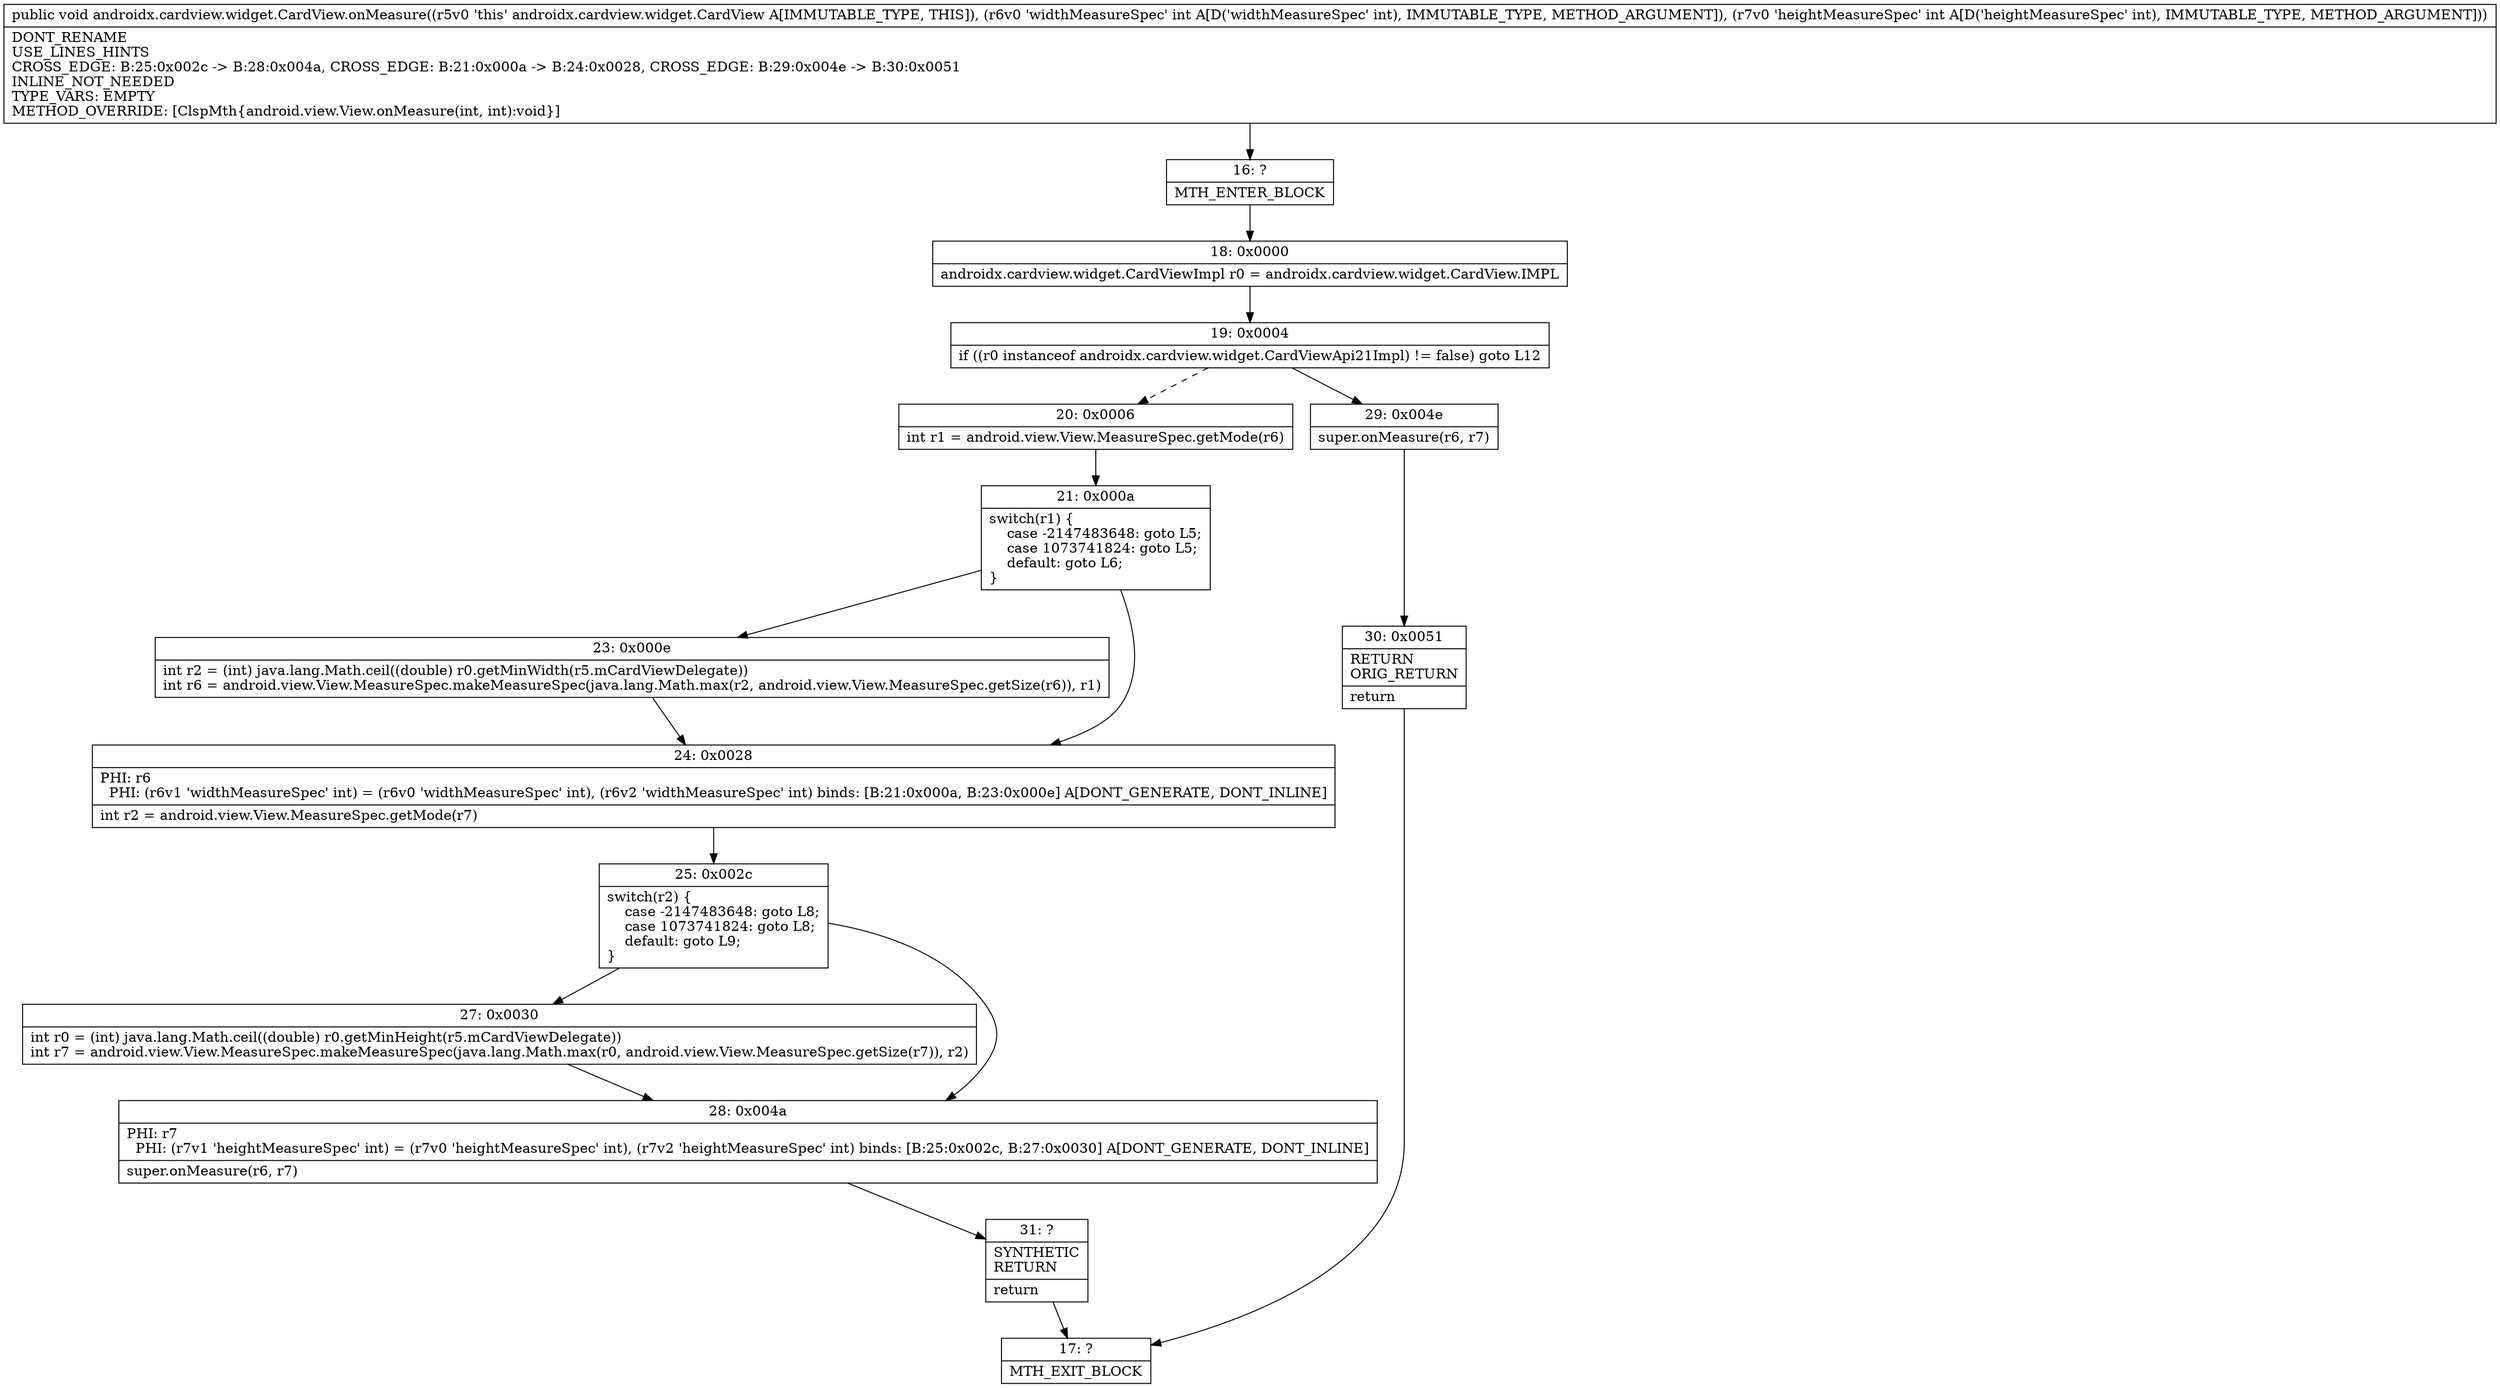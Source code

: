 digraph "CFG forandroidx.cardview.widget.CardView.onMeasure(II)V" {
Node_16 [shape=record,label="{16\:\ ?|MTH_ENTER_BLOCK\l}"];
Node_18 [shape=record,label="{18\:\ 0x0000|androidx.cardview.widget.CardViewImpl r0 = androidx.cardview.widget.CardView.IMPL\l}"];
Node_19 [shape=record,label="{19\:\ 0x0004|if ((r0 instanceof androidx.cardview.widget.CardViewApi21Impl) != false) goto L12\l}"];
Node_20 [shape=record,label="{20\:\ 0x0006|int r1 = android.view.View.MeasureSpec.getMode(r6)\l}"];
Node_21 [shape=record,label="{21\:\ 0x000a|switch(r1) \{\l    case \-2147483648: goto L5;\l    case 1073741824: goto L5;\l    default: goto L6;\l\}\l}"];
Node_23 [shape=record,label="{23\:\ 0x000e|int r2 = (int) java.lang.Math.ceil((double) r0.getMinWidth(r5.mCardViewDelegate))\lint r6 = android.view.View.MeasureSpec.makeMeasureSpec(java.lang.Math.max(r2, android.view.View.MeasureSpec.getSize(r6)), r1)\l}"];
Node_24 [shape=record,label="{24\:\ 0x0028|PHI: r6 \l  PHI: (r6v1 'widthMeasureSpec' int) = (r6v0 'widthMeasureSpec' int), (r6v2 'widthMeasureSpec' int) binds: [B:21:0x000a, B:23:0x000e] A[DONT_GENERATE, DONT_INLINE]\l|int r2 = android.view.View.MeasureSpec.getMode(r7)\l}"];
Node_25 [shape=record,label="{25\:\ 0x002c|switch(r2) \{\l    case \-2147483648: goto L8;\l    case 1073741824: goto L8;\l    default: goto L9;\l\}\l}"];
Node_27 [shape=record,label="{27\:\ 0x0030|int r0 = (int) java.lang.Math.ceil((double) r0.getMinHeight(r5.mCardViewDelegate))\lint r7 = android.view.View.MeasureSpec.makeMeasureSpec(java.lang.Math.max(r0, android.view.View.MeasureSpec.getSize(r7)), r2)\l}"];
Node_28 [shape=record,label="{28\:\ 0x004a|PHI: r7 \l  PHI: (r7v1 'heightMeasureSpec' int) = (r7v0 'heightMeasureSpec' int), (r7v2 'heightMeasureSpec' int) binds: [B:25:0x002c, B:27:0x0030] A[DONT_GENERATE, DONT_INLINE]\l|super.onMeasure(r6, r7)\l}"];
Node_31 [shape=record,label="{31\:\ ?|SYNTHETIC\lRETURN\l|return\l}"];
Node_17 [shape=record,label="{17\:\ ?|MTH_EXIT_BLOCK\l}"];
Node_29 [shape=record,label="{29\:\ 0x004e|super.onMeasure(r6, r7)\l}"];
Node_30 [shape=record,label="{30\:\ 0x0051|RETURN\lORIG_RETURN\l|return\l}"];
MethodNode[shape=record,label="{public void androidx.cardview.widget.CardView.onMeasure((r5v0 'this' androidx.cardview.widget.CardView A[IMMUTABLE_TYPE, THIS]), (r6v0 'widthMeasureSpec' int A[D('widthMeasureSpec' int), IMMUTABLE_TYPE, METHOD_ARGUMENT]), (r7v0 'heightMeasureSpec' int A[D('heightMeasureSpec' int), IMMUTABLE_TYPE, METHOD_ARGUMENT]))  | DONT_RENAME\lUSE_LINES_HINTS\lCROSS_EDGE: B:25:0x002c \-\> B:28:0x004a, CROSS_EDGE: B:21:0x000a \-\> B:24:0x0028, CROSS_EDGE: B:29:0x004e \-\> B:30:0x0051\lINLINE_NOT_NEEDED\lTYPE_VARS: EMPTY\lMETHOD_OVERRIDE: [ClspMth\{android.view.View.onMeasure(int, int):void\}]\l}"];
MethodNode -> Node_16;Node_16 -> Node_18;
Node_18 -> Node_19;
Node_19 -> Node_20[style=dashed];
Node_19 -> Node_29;
Node_20 -> Node_21;
Node_21 -> Node_23;
Node_21 -> Node_24;
Node_23 -> Node_24;
Node_24 -> Node_25;
Node_25 -> Node_27;
Node_25 -> Node_28;
Node_27 -> Node_28;
Node_28 -> Node_31;
Node_31 -> Node_17;
Node_29 -> Node_30;
Node_30 -> Node_17;
}


